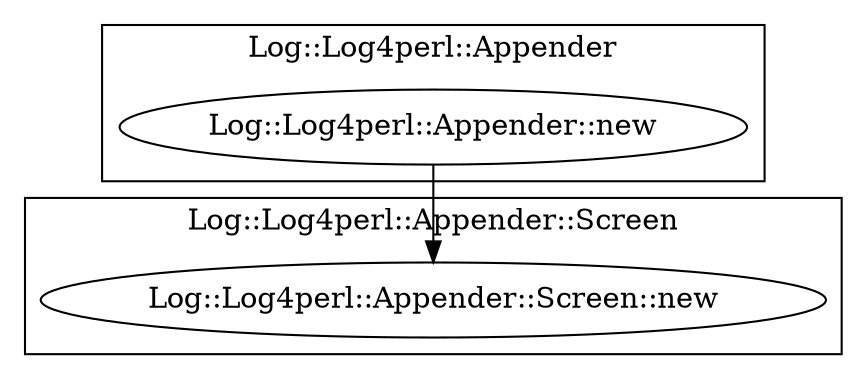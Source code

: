 digraph {
graph [overlap=false]
subgraph cluster_Log_Log4perl_Appender {
	label="Log::Log4perl::Appender";
	"Log::Log4perl::Appender::new";
}
subgraph cluster_Log_Log4perl_Appender_Screen {
	label="Log::Log4perl::Appender::Screen";
	"Log::Log4perl::Appender::Screen::new";
}
"Log::Log4perl::Appender::new" -> "Log::Log4perl::Appender::Screen::new";
}
